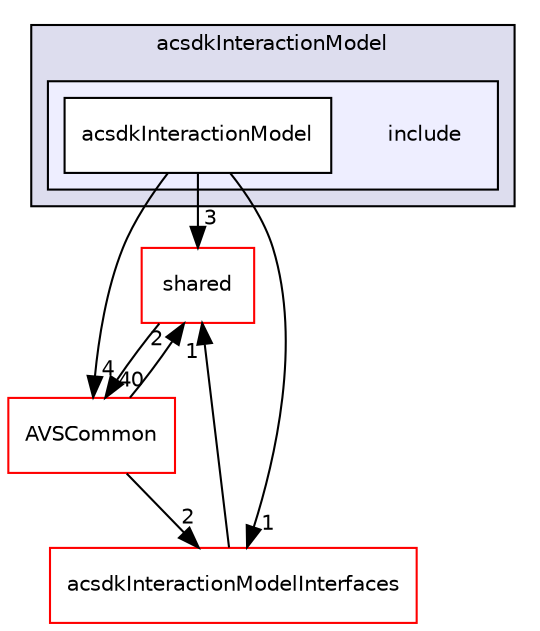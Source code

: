 digraph "/workplace/avs-device-sdk/CapabilityAgents/InteractionModel/acsdkInteractionModel/include" {
  compound=true
  node [ fontsize="10", fontname="Helvetica"];
  edge [ labelfontsize="10", labelfontname="Helvetica"];
  subgraph clusterdir_ca435cf5d0d4245f97d7668f020b8422 {
    graph [ bgcolor="#ddddee", pencolor="black", label="acsdkInteractionModel" fontname="Helvetica", fontsize="10", URL="dir_ca435cf5d0d4245f97d7668f020b8422.html"]
  subgraph clusterdir_9db2f4d1ddc64068dd42535e7eb1eee5 {
    graph [ bgcolor="#eeeeff", pencolor="black", label="" URL="dir_9db2f4d1ddc64068dd42535e7eb1eee5.html"];
    dir_9db2f4d1ddc64068dd42535e7eb1eee5 [shape=plaintext label="include"];
    dir_5af6f3bf6fc3b48bba075fed25086193 [shape=box label="acsdkInteractionModel" color="black" fillcolor="white" style="filled" URL="dir_5af6f3bf6fc3b48bba075fed25086193.html"];
  }
  }
  dir_9982052f7ce695d12571567315b2fafa [shape=box label="shared" fillcolor="white" style="filled" color="red" URL="dir_9982052f7ce695d12571567315b2fafa.html"];
  dir_13e65effb2bde530b17b3d5eefcd0266 [shape=box label="AVSCommon" fillcolor="white" style="filled" color="red" URL="dir_13e65effb2bde530b17b3d5eefcd0266.html"];
  dir_606f5bc388adb63390ab52c048425fb9 [shape=box label="acsdkInteractionModelInterfaces" fillcolor="white" style="filled" color="red" URL="dir_606f5bc388adb63390ab52c048425fb9.html"];
  dir_9982052f7ce695d12571567315b2fafa->dir_13e65effb2bde530b17b3d5eefcd0266 [headlabel="40", labeldistance=1.5 headhref="dir_000116_000017.html"];
  dir_5af6f3bf6fc3b48bba075fed25086193->dir_9982052f7ce695d12571567315b2fafa [headlabel="3", labeldistance=1.5 headhref="dir_000443_000116.html"];
  dir_5af6f3bf6fc3b48bba075fed25086193->dir_13e65effb2bde530b17b3d5eefcd0266 [headlabel="4", labeldistance=1.5 headhref="dir_000443_000017.html"];
  dir_5af6f3bf6fc3b48bba075fed25086193->dir_606f5bc388adb63390ab52c048425fb9 [headlabel="1", labeldistance=1.5 headhref="dir_000443_000448.html"];
  dir_13e65effb2bde530b17b3d5eefcd0266->dir_9982052f7ce695d12571567315b2fafa [headlabel="2", labeldistance=1.5 headhref="dir_000017_000116.html"];
  dir_13e65effb2bde530b17b3d5eefcd0266->dir_606f5bc388adb63390ab52c048425fb9 [headlabel="2", labeldistance=1.5 headhref="dir_000017_000448.html"];
  dir_606f5bc388adb63390ab52c048425fb9->dir_9982052f7ce695d12571567315b2fafa [headlabel="1", labeldistance=1.5 headhref="dir_000448_000116.html"];
}
